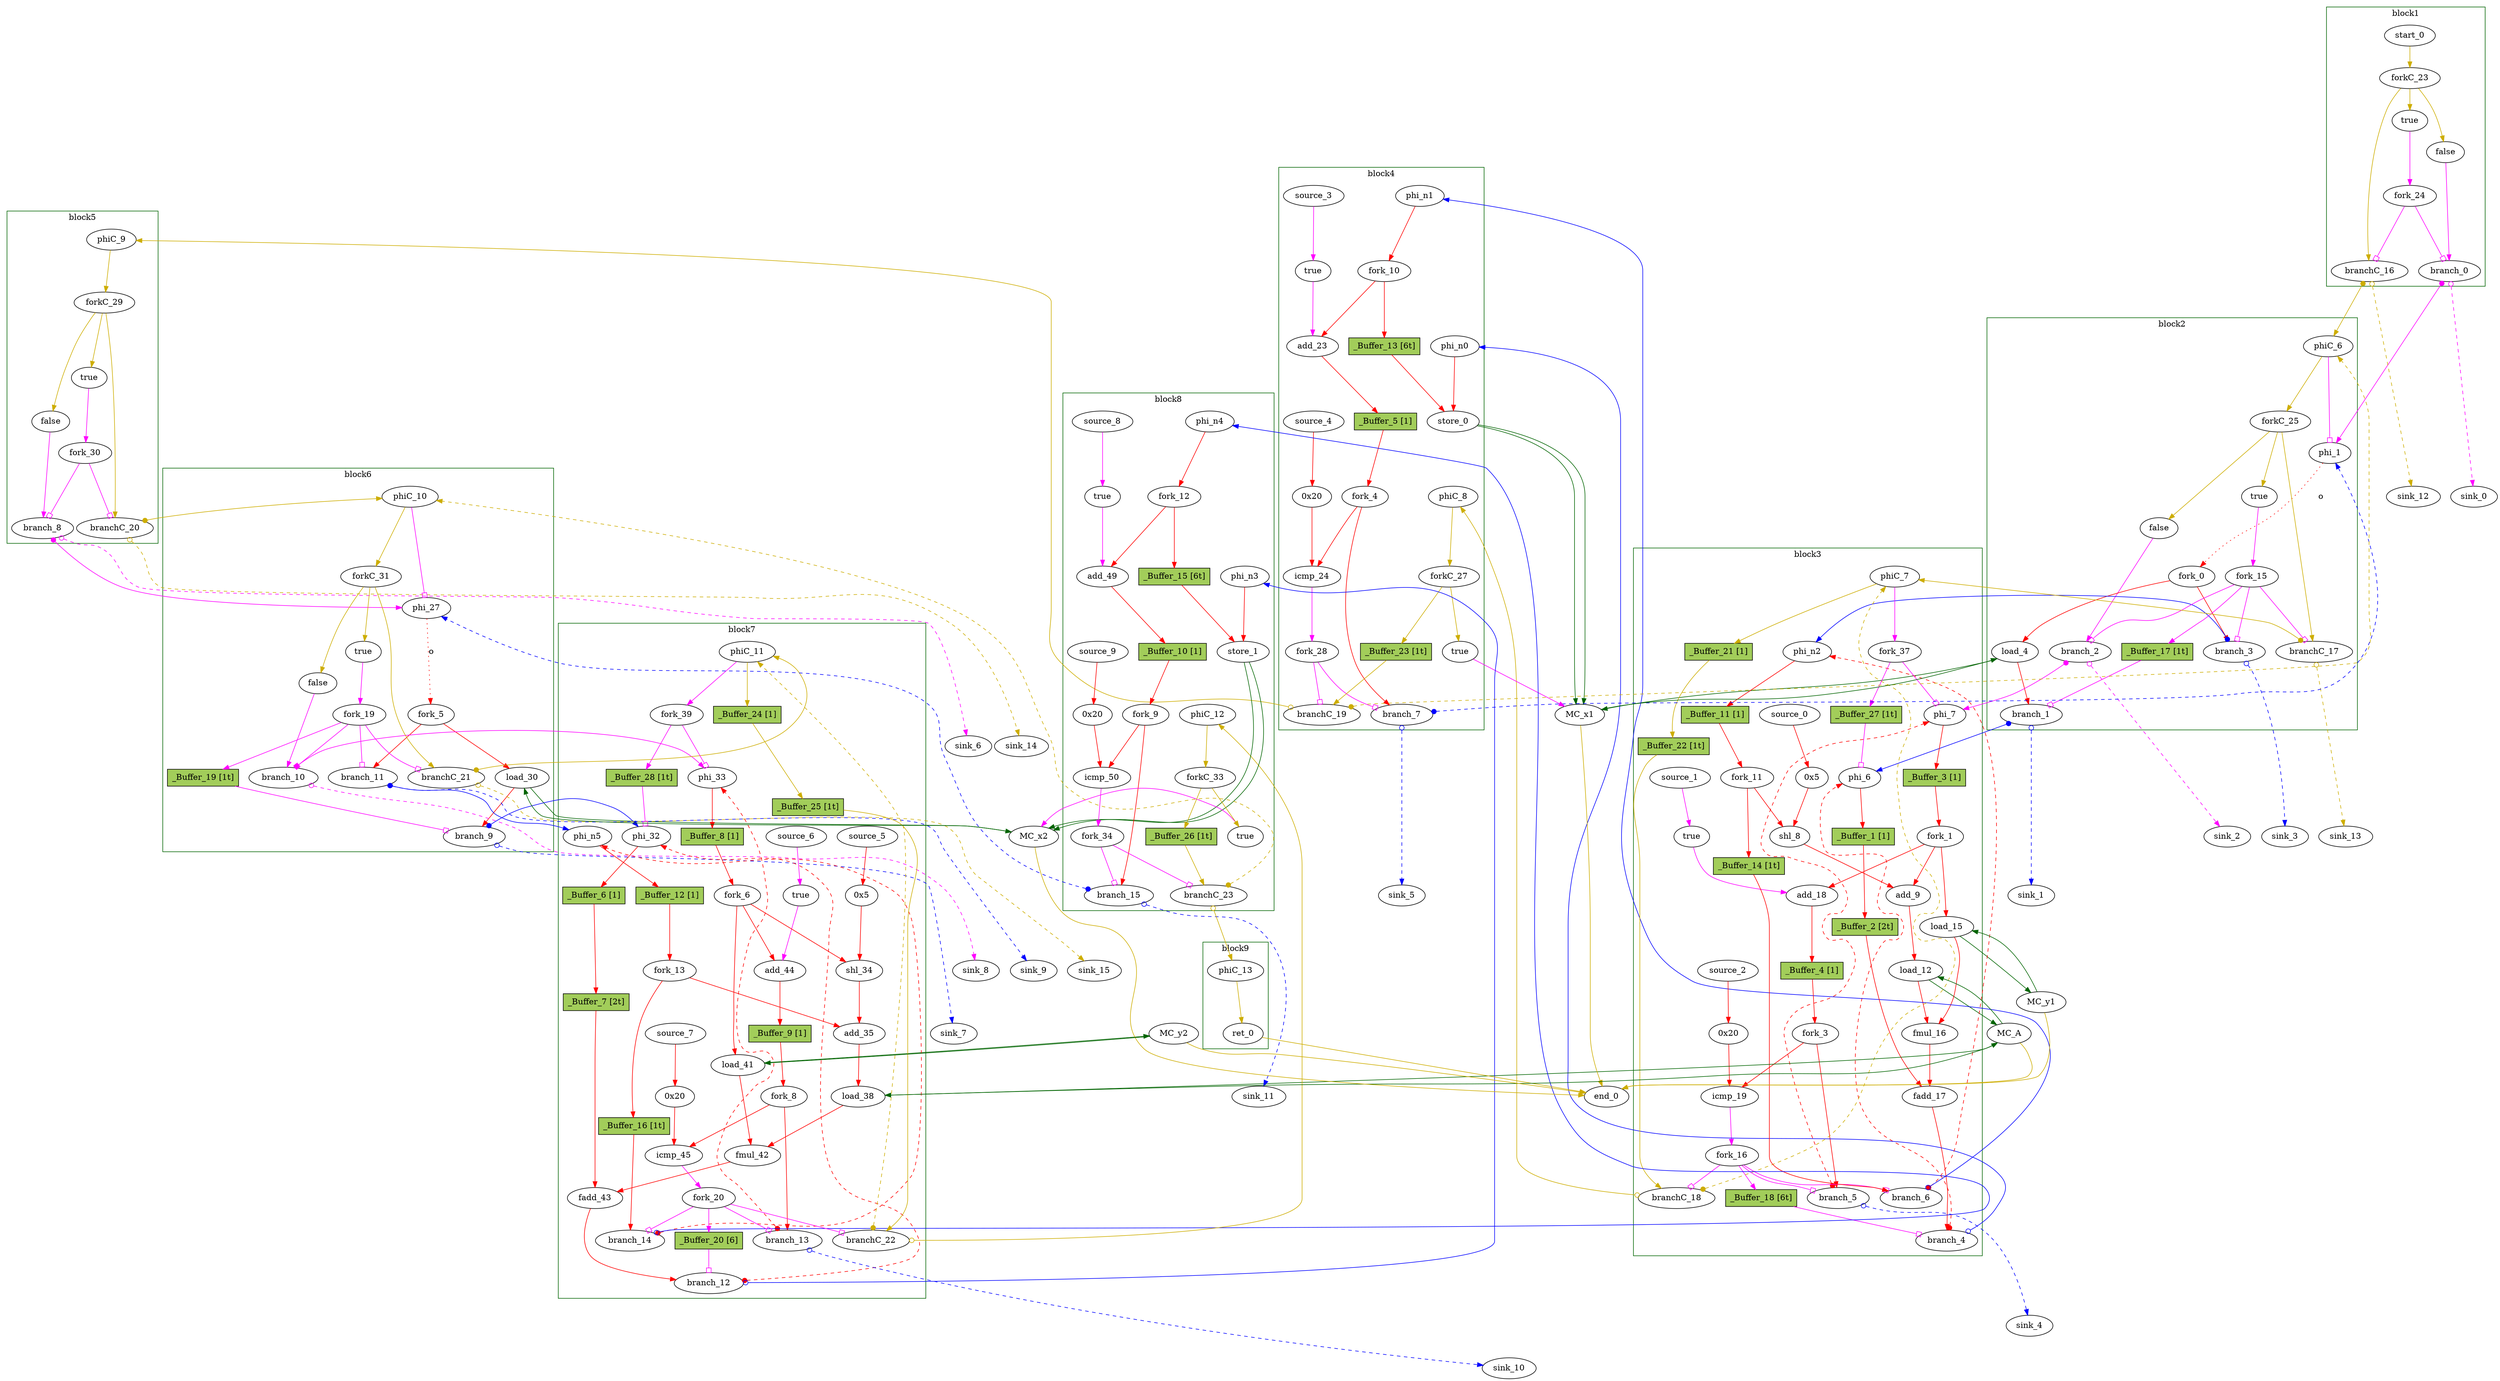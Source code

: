// Number of blocks: 178
// Number of channels: 269
Digraph G {

  // Blocks
subgraph cluster_1 {
color = "darkgreen"
label = "block1"
  brCst_block1 [type=Constant, in="in1:1", out="out1:1", bbID = 1, value="0x1", label=true,  shape=oval];
  cst_0 [type=Constant, in="in1:1", out="out1:1", bbID = 1, value="0x0", label=false,  shape=oval];
  branch_0 [type=Branch, in="in1:1 in2?:1", out="out1+:1 out2-:1", bbID = 1,  shape=oval];
  start_0 [type=Entry, in="in1:0", out="out1:0", bbID = 1,  shape=oval];
  forkC_23 [type=Fork, in="in1:0", out="out1:0 out2:0 out3:0", bbID = 1,  shape=oval];
  branchC_16 [type=Branch, in="in1:0 in2?:1", out="out1+:0 out2-:0", bbID = 1,  shape=oval];
  fork_24 [type=Fork, in="in1:1", out="out1:1 out2:1", bbID = 1,  shape=oval];
}
subgraph cluster_2 {
color = "darkgreen"
label = "block2"
  phi_1 [type=Mux, in="in1?:1 in2:6 in3:6", out="out1:6", delay=1.397, bbID = 2,  shape=oval];
  load_4 [type=Operator, in="in1:32 in2:6", out="out1:32 out2:6", op = "mc_load_op", delay=1.412, latency=2, bbID = 2, portID = 0, offset = 0,  shape=oval];
  brCst_block2 [type=Constant, in="in1:1", out="out1:1", bbID = 2, value="0x1", label=true,  shape=oval];
  cst_1 [type=Constant, in="in1:1", out="out1:1", bbID = 2, value="0x0", label=false,  shape=oval];
  fork_0 [type=Fork, in="in1:6", out="out1:6 out2:6", bbID = 2,  shape=oval];
  branch_1 [type=Branch, in="in1:32 in2?:1", out="out1+:32 out2-:32", bbID = 2,  shape=oval];
  branch_2 [type=Branch, in="in1:1 in2?:1", out="out1+:1 out2-:1", bbID = 2,  shape=oval];
  branch_3 [type=Branch, in="in1:6 in2?:1", out="out1+:6 out2-:6", bbID = 2,  shape=oval];
  fork_15 [type=Fork, in="in1:1", out="out1:1 out2:1 out3:1 out4:1", bbID = 2,  shape=oval];
  phiC_6 [type=CntrlMerge, in="in1:0 in2:0", out="out1:0 out2?:1", bbID = 2,  shape=oval];
  forkC_25 [type=Fork, in="in1:0", out="out1:0 out2:0 out3:0", bbID = 2,  shape=oval];
  branchC_17 [type=Branch, in="in1:0 in2?:1", out="out1+:0 out2-:0", bbID = 2,  shape=oval];
  _Buffer_17 [type=Buffer, in="in1:1", out="out1:1", bbID = 2, slots=1, transparent=true, label="_Buffer_17 [1t]",  shape=box, style=filled, fillcolor=darkolivegreen3, height = 0.4];
}
subgraph cluster_3 {
color = "darkgreen"
label = "block3"
  phi_6 [type=Mux, in="in1?:1 in2:32 in3:32", out="out1:32", delay=1.397, bbID = 3, retimingDiff=0.727273,  shape=oval];
  phi_7 [type=Mux, in="in1?:1 in2:6 in3:6", out="out1:6", delay=1.397, bbID = 3,  shape=oval];
  cst_2 [type=Constant, in="in1:3", out="out1:3", bbID = 3, value="0x5", label="0x5", retimingDiff=0.0909091,  shape=oval];
  shl_8 [type=Operator, in="in1:11 in2:11", out="out1:11", op = "shl_op", bbID = 3, retimingDiff=0.0909091,  shape=oval];
  add_9 [type=Operator, in="in1:12 in2:12", out="out1:12", op = "add_op", delay=2.287, bbID = 3, retimingDiff=0.0909091,  shape=oval];
  load_12 [type=Operator, in="in1:32 in2:12", out="out1:32 out2:12", op = "mc_load_op", delay=1.412, latency=2, bbID = 3, portID = 0, offset = 0, retimingDiff=0.181818,  shape=oval];
  load_15 [type=Operator, in="in1:32 in2:6", out="out1:32 out2:6", op = "mc_load_op", delay=1.412, latency=2, bbID = 3, portID = 0, offset = 0, retimingDiff=0.181818,  shape=oval];
  fmul_16 [type=Operator, in="in1:32 in2:32", out="out1:32", op = "fmul_op", latency=6, bbID = 3, retimingDiff=0.545455,  shape=oval];
  fadd_17 [type=Operator, in="in1:32 in2:32", out="out1:32", op = "fadd_op", latency=10, bbID = 3, retimingDiff=0.909091,  shape=oval];
  cst_3 [type=Constant, in="in1:1", out="out1:1", bbID = 3, value="0x1", label=true, retimingDiff=0.0909091,  shape=oval];
  add_18 [type=Operator, in="in1:6 in2:6", out="out1:6", op = "add_op", delay=2.287, bbID = 3, retimingDiff=0.0909091,  shape=oval];
  cst_4 [type=Constant, in="in1:6", out="out1:6", bbID = 3, value="0x20", label="0x20", retimingDiff=1,  shape=oval];
  icmp_19 [type=Operator, in="in1:6 in2:6", out="out1:1", op = "icmp_ult_op", delay=1.907, bbID = 3, retimingDiff=1,  shape=oval];
  phi_n2 [type=Merge, in="in1:6 in2:6", out="out1:6", delay=1.397, bbID = 3,  shape=oval];
  fork_1 [type=Fork, in="in1:6", out="out1:6 out2:6 out3:6", bbID = 3, retimingDiff=0.0909091,  shape=oval];
  fork_3 [type=Fork, in="in1:6", out="out1:6 out2:6", bbID = 3, retimingDiff=1,  shape=oval];
  fork_11 [type=Fork, in="in1:6", out="out1:6 out2:6", bbID = 3, retimingDiff=0.0909091,  shape=oval];
  branch_4 [type=Branch, in="in1:32 in2?:1", out="out1+:32 out2-:32", bbID = 3, retimingDiff=1.72727,  shape=oval];
  branch_5 [type=Branch, in="in1:6 in2?:1", out="out1+:6 out2-:6", bbID = 3, retimingDiff=1,  shape=oval];
  branch_6 [type=Branch, in="in1:6 in2?:1", out="out1+:6 out2-:6", bbID = 3, retimingDiff=1,  shape=oval];
  fork_16 [type=Fork, in="in1:1", out="out1:1 out2:1 out3:1 out4:1", bbID = 3, retimingDiff=1,  shape=oval];
  phiC_7 [type=CntrlMerge, in="in1:0 in2:0", out="out1:0 out2?:1", bbID = 3,  shape=oval];
  branchC_18 [type=Branch, in="in1:0 in2?:1", out="out1+:0 out2-:0", bbID = 3, retimingDiff=1,  shape=oval];
  source_0 [type=Source, out="out1:3", bbID = 3, retimingDiff=0.0909091,  shape=oval];
  source_1 [type=Source, out="out1:1", bbID = 3, retimingDiff=0.0909091,  shape=oval];
  source_2 [type=Source, out="out1:6", bbID = 3, retimingDiff=1,  shape=oval];
  fork_37 [type=Fork, in="in1:1", out="out1:1 out2:1", bbID = 3,  shape=oval];
  _Buffer_1 [type=Buffer, in="in1:32", out="out1:32", bbID = 3, slots=1, transparent=false, label="_Buffer_1 [1]",  shape=box, style=filled, fillcolor=darkolivegreen3, height = 0.4];
  _Buffer_2 [type=Buffer, in="in1:32", out="out1:32", bbID = 3, slots=2, transparent=true, label="_Buffer_2 [2t]",  shape=box, style=filled, fillcolor=darkolivegreen3, height = 0.4];
  _Buffer_3 [type=Buffer, in="in1:6", out="out1:6", bbID = 3, slots=1, transparent=false, label="_Buffer_3 [1]",  shape=box, style=filled, fillcolor=darkolivegreen3, height = 0.4];
  _Buffer_4 [type=Buffer, in="in1:6", out="out1:6", bbID = 3, slots=1, transparent=false, label="_Buffer_4 [1]",  shape=box, style=filled, fillcolor=darkolivegreen3, height = 0.4];
  _Buffer_11 [type=Buffer, in="in1:6", out="out1:6", bbID = 3, slots=1, transparent=false, label="_Buffer_11 [1]",  shape=box, style=filled, fillcolor=darkolivegreen3, height = 0.4];
  _Buffer_14 [type=Buffer, in="in1:6", out="out1:6", bbID = 3, slots=1, transparent=true, label="_Buffer_14 [1t]",  shape=box, style=filled, fillcolor=darkolivegreen3, height = 0.4];
  _Buffer_18 [type=Buffer, in="in1:1", out="out1:1", bbID = 3, slots=6, transparent=true, label="_Buffer_18 [6t]",  shape=box, style=filled, fillcolor=darkolivegreen3, height = 0.4];
  _Buffer_21 [type=Buffer, in="in1:0", out="out1:0", bbID = 3, slots=1, transparent=false, label="_Buffer_21 [1]",  shape=box, style=filled, fillcolor=darkolivegreen3, height = 0.4];
  _Buffer_22 [type=Buffer, in="in1:0", out="out1:0", bbID = 3, slots=1, transparent=true, label="_Buffer_22 [1t]",  shape=box, style=filled, fillcolor=darkolivegreen3, height = 0.4];
  _Buffer_27 [type=Buffer, in="in1:1", out="out1:1", bbID = 3, slots=1, transparent=true, label="_Buffer_27 [1t]",  shape=box, style=filled, fillcolor=darkolivegreen3, height = 0.4];
}
subgraph cluster_4 {
color = "darkgreen"
label = "block4"
  store_0 [type=Operator, in="in1:32 in2:6", out="out1:32 out2:6", op = "mc_store_op", delay=0.672, bbID = 4, portID = 0, offset = 0,  shape=oval];
  cst_5 [type=Constant, in="in1:1", out="out1:1", bbID = 4, value="0x1", label=true,  shape=oval];
  add_23 [type=Operator, in="in1:6 in2:6", out="out1:6", op = "add_op", delay=2.287, bbID = 4,  shape=oval];
  cst_6 [type=Constant, in="in1:6", out="out1:6", bbID = 4, value="0x20", label="0x20",  shape=oval];
  icmp_24 [type=Operator, in="in1:6 in2:6", out="out1:1", op = "icmp_ult_op", delay=1.907, bbID = 4,  shape=oval];
  phi_n0 [type=Merge, in="in1:32", out="out1:32", bbID = 4,  shape=oval];
  phi_n1 [type=Merge, in="in1:6", out="out1:6", bbID = 4,  shape=oval];
  fork_4 [type=Fork, in="in1:6", out="out1:6 out2:6", bbID = 4,  shape=oval];
  fork_10 [type=Fork, in="in1:6", out="out1:6 out2:6", bbID = 4,  shape=oval];
  branch_7 [type=Branch, in="in1:6 in2?:1", out="out1+:6 out2-:6", bbID = 4,  shape=oval];
  cst_14 [type=Constant, in="in1:1", out="out1:1", bbID = 4, value="0x1", label=true,  shape=oval];
  phiC_8 [type=Merge, in="in1:0", out="out1:0", bbID = 4,  shape=oval];
  forkC_27 [type=Fork, in="in1:0", out="out1:0 out2:0", bbID = 4,  shape=oval];
  branchC_19 [type=Branch, in="in1:0 in2?:1", out="out1+:0 out2-:0", bbID = 4,  shape=oval];
  fork_28 [type=Fork, in="in1:1", out="out1:1 out2:1", bbID = 4,  shape=oval];
  source_3 [type=Source, out="out1:1", bbID = 4,  shape=oval];
  source_4 [type=Source, out="out1:6", bbID = 4,  shape=oval];
  _Buffer_5 [type=Buffer, in="in1:6", out="out1:6", bbID = 4, slots=1, transparent=false, label="_Buffer_5 [1]",  shape=box, style=filled, fillcolor=darkolivegreen3, height = 0.4];
  _Buffer_13 [type=Buffer, in="in1:6", out="out1:6", bbID = 4, slots=6, transparent=true, label="_Buffer_13 [6t]",  shape=box, style=filled, fillcolor=darkolivegreen3, height = 0.4];
  _Buffer_23 [type=Buffer, in="in1:0", out="out1:0", bbID = 4, slots=1, transparent=true, label="_Buffer_23 [1t]",  shape=box, style=filled, fillcolor=darkolivegreen3, height = 0.4];
}
subgraph cluster_5 {
color = "darkgreen"
label = "block5"
  brCst_block5 [type=Constant, in="in1:1", out="out1:1", bbID = 5, value="0x1", label=true,  shape=oval];
  cst_7 [type=Constant, in="in1:1", out="out1:1", bbID = 5, value="0x0", label=false,  shape=oval];
  branch_8 [type=Branch, in="in1:1 in2?:1", out="out1+:1 out2-:1", bbID = 5,  shape=oval];
  phiC_9 [type=Merge, in="in1:0", out="out1:0", bbID = 5,  shape=oval];
  forkC_29 [type=Fork, in="in1:0", out="out1:0 out2:0 out3:0", bbID = 5,  shape=oval];
  branchC_20 [type=Branch, in="in1:0 in2?:1", out="out1+:0 out2-:0", bbID = 5,  shape=oval];
  fork_30 [type=Fork, in="in1:1", out="out1:1 out2:1", bbID = 5,  shape=oval];
}
subgraph cluster_6 {
color = "darkgreen"
label = "block6"
  phi_27 [type=Mux, in="in1?:1 in2:6 in3:6", out="out1:6", delay=1.397, bbID = 6,  shape=oval];
  load_30 [type=Operator, in="in1:32 in2:6", out="out1:32 out2:6", op = "mc_load_op", delay=1.412, latency=2, bbID = 6, portID = 0, offset = 0,  shape=oval];
  brCst_block6 [type=Constant, in="in1:1", out="out1:1", bbID = 6, value="0x1", label=true,  shape=oval];
  cst_8 [type=Constant, in="in1:1", out="out1:1", bbID = 6, value="0x0", label=false,  shape=oval];
  fork_5 [type=Fork, in="in1:6", out="out1:6 out2:6", bbID = 6,  shape=oval];
  branch_9 [type=Branch, in="in1:32 in2?:1", out="out1+:32 out2-:32", bbID = 6,  shape=oval];
  branch_10 [type=Branch, in="in1:1 in2?:1", out="out1+:1 out2-:1", bbID = 6,  shape=oval];
  branch_11 [type=Branch, in="in1:6 in2?:1", out="out1+:6 out2-:6", bbID = 6,  shape=oval];
  fork_19 [type=Fork, in="in1:1", out="out1:1 out2:1 out3:1 out4:1", bbID = 6,  shape=oval];
  phiC_10 [type=CntrlMerge, in="in1:0 in2:0", out="out1:0 out2?:1", bbID = 6,  shape=oval];
  forkC_31 [type=Fork, in="in1:0", out="out1:0 out2:0 out3:0", bbID = 6,  shape=oval];
  branchC_21 [type=Branch, in="in1:0 in2?:1", out="out1+:0 out2-:0", bbID = 6,  shape=oval];
  _Buffer_19 [type=Buffer, in="in1:1", out="out1:1", bbID = 6, slots=1, transparent=true, label="_Buffer_19 [1t]",  shape=box, style=filled, fillcolor=darkolivegreen3, height = 0.4];
}
subgraph cluster_7 {
color = "darkgreen"
label = "block7"
  phi_32 [type=Mux, in="in1?:1 in2:32 in3:32", out="out1:32", delay=1.397, bbID = 7,  shape=oval];
  phi_33 [type=Mux, in="in1?:1 in2:6 in3:6", out="out1:6", delay=1.397, bbID = 7,  shape=oval];
  cst_9 [type=Constant, in="in1:3", out="out1:3", bbID = 7, value="0x5", label="0x5",  shape=oval];
  shl_34 [type=Operator, in="in1:11 in2:11", out="out1:11", op = "shl_op", bbID = 7,  shape=oval];
  add_35 [type=Operator, in="in1:12 in2:12", out="out1:12", op = "add_op", delay=2.287, bbID = 7,  shape=oval];
  load_38 [type=Operator, in="in1:32 in2:12", out="out1:32 out2:12", op = "mc_load_op", delay=1.412, latency=2, bbID = 7, portID = 1, offset = 0,  shape=oval];
  load_41 [type=Operator, in="in1:32 in2:6", out="out1:32 out2:6", op = "mc_load_op", delay=1.412, latency=2, bbID = 7, portID = 0, offset = 0,  shape=oval];
  fmul_42 [type=Operator, in="in1:32 in2:32", out="out1:32", op = "fmul_op", latency=6, bbID = 7,  shape=oval];
  fadd_43 [type=Operator, in="in1:32 in2:32", out="out1:32", op = "fadd_op", latency=10, bbID = 7,  shape=oval];
  cst_10 [type=Constant, in="in1:1", out="out1:1", bbID = 7, value="0x1", label=true,  shape=oval];
  add_44 [type=Operator, in="in1:6 in2:6", out="out1:6", op = "add_op", delay=2.287, bbID = 7,  shape=oval];
  cst_11 [type=Constant, in="in1:6", out="out1:6", bbID = 7, value="0x20", label="0x20",  shape=oval];
  icmp_45 [type=Operator, in="in1:6 in2:6", out="out1:1", op = "icmp_ult_op", delay=1.907, bbID = 7,  shape=oval];
  phi_n5 [type=Merge, in="in1:6 in2:6", out="out1:6", delay=1.397, bbID = 7,  shape=oval];
  fork_6 [type=Fork, in="in1:6", out="out1:6 out2:6 out3:6", bbID = 7,  shape=oval];
  fork_8 [type=Fork, in="in1:6", out="out1:6 out2:6", bbID = 7,  shape=oval];
  fork_13 [type=Fork, in="in1:6", out="out1:6 out2:6", bbID = 7,  shape=oval];
  branch_12 [type=Branch, in="in1:32 in2?:1", out="out1+:32 out2-:32", bbID = 7,  shape=oval];
  branch_13 [type=Branch, in="in1:6 in2?:1", out="out1+:6 out2-:6", bbID = 7,  shape=oval];
  branch_14 [type=Branch, in="in1:6 in2?:1", out="out1+:6 out2-:6", bbID = 7,  shape=oval];
  fork_20 [type=Fork, in="in1:1", out="out1:1 out2:1 out3:1 out4:1", bbID = 7,  shape=oval];
  phiC_11 [type=CntrlMerge, in="in1:0 in2:0", out="out1:0 out2?:1", bbID = 7,  shape=oval];
  branchC_22 [type=Branch, in="in1:0 in2?:1", out="out1+:0 out2-:0", bbID = 7,  shape=oval];
  source_5 [type=Source, out="out1:3", bbID = 7,  shape=oval];
  source_6 [type=Source, out="out1:1", bbID = 7,  shape=oval];
  source_7 [type=Source, out="out1:6", bbID = 7,  shape=oval];
  fork_39 [type=Fork, in="in1:1", out="out1:1 out2:1", bbID = 7,  shape=oval];
  _Buffer_6 [type=Buffer, in="in1:32", out="out1:32", bbID = 7, slots=1, transparent=false, label="_Buffer_6 [1]",  shape=box, style=filled, fillcolor=darkolivegreen3, height = 0.4];
  _Buffer_7 [type=Buffer, in="in1:32", out="out1:32", bbID = 7, slots=2, transparent=true, label="_Buffer_7 [2t]",  shape=box, style=filled, fillcolor=darkolivegreen3, height = 0.4];
  _Buffer_8 [type=Buffer, in="in1:6", out="out1:6", bbID = 7, slots=1, transparent=false, label="_Buffer_8 [1]",  shape=box, style=filled, fillcolor=darkolivegreen3, height = 0.4];
  _Buffer_9 [type=Buffer, in="in1:6", out="out1:6", bbID = 7, slots=1, transparent=false, label="_Buffer_9 [1]",  shape=box, style=filled, fillcolor=darkolivegreen3, height = 0.4];
  _Buffer_12 [type=Buffer, in="in1:6", out="out1:6", bbID = 7, slots=1, transparent=false, label="_Buffer_12 [1]",  shape=box, style=filled, fillcolor=darkolivegreen3, height = 0.4];
  _Buffer_16 [type=Buffer, in="in1:6", out="out1:6", bbID = 7, slots=1, transparent=true, label="_Buffer_16 [1t]",  shape=box, style=filled, fillcolor=darkolivegreen3, height = 0.4];
  _Buffer_20 [type=Buffer, in="in1:1", out="out1:1", bbID = 7, slots=6, transparent=false, label="_Buffer_20 [6]",  shape=box, style=filled, fillcolor=darkolivegreen3, height = 0.4];
  _Buffer_24 [type=Buffer, in="in1:0", out="out1:0", bbID = 7, slots=1, transparent=false, label="_Buffer_24 [1]",  shape=box, style=filled, fillcolor=darkolivegreen3, height = 0.4];
  _Buffer_25 [type=Buffer, in="in1:0", out="out1:0", bbID = 7, slots=1, transparent=true, label="_Buffer_25 [1t]",  shape=box, style=filled, fillcolor=darkolivegreen3, height = 0.4];
  _Buffer_28 [type=Buffer, in="in1:1", out="out1:1", bbID = 7, slots=1, transparent=true, label="_Buffer_28 [1t]",  shape=box, style=filled, fillcolor=darkolivegreen3, height = 0.4];
}
subgraph cluster_8 {
color = "darkgreen"
label = "block8"
  store_1 [type=Operator, in="in1:32 in2:6", out="out1:32 out2:6", op = "mc_store_op", delay=0.672, bbID = 8, portID = 0, offset = 0,  shape=oval];
  cst_12 [type=Constant, in="in1:1", out="out1:1", bbID = 8, value="0x1", label=true,  shape=oval];
  add_49 [type=Operator, in="in1:6 in2:6", out="out1:6", op = "add_op", delay=2.287, bbID = 8,  shape=oval];
  cst_13 [type=Constant, in="in1:6", out="out1:6", bbID = 8, value="0x20", label="0x20",  shape=oval];
  icmp_50 [type=Operator, in="in1:6 in2:6", out="out1:1", op = "icmp_ult_op", delay=1.907, bbID = 8,  shape=oval];
  phi_n3 [type=Merge, in="in1:32", out="out1:32", bbID = 8,  shape=oval];
  phi_n4 [type=Merge, in="in1:6", out="out1:6", bbID = 8,  shape=oval];
  fork_9 [type=Fork, in="in1:6", out="out1:6 out2:6", bbID = 8,  shape=oval];
  fork_12 [type=Fork, in="in1:6", out="out1:6 out2:6", bbID = 8,  shape=oval];
  branch_15 [type=Branch, in="in1:6 in2?:1", out="out1+:6 out2-:6", bbID = 8,  shape=oval];
  cst_15 [type=Constant, in="in1:1", out="out1:1", bbID = 8, value="0x1", label=true,  shape=oval];
  phiC_12 [type=Merge, in="in1:0", out="out1:0", bbID = 8,  shape=oval];
  forkC_33 [type=Fork, in="in1:0", out="out1:0 out2:0", bbID = 8,  shape=oval];
  branchC_23 [type=Branch, in="in1:0 in2?:1", out="out1+:0 out2-:0", bbID = 8,  shape=oval];
  fork_34 [type=Fork, in="in1:1", out="out1:1 out2:1", bbID = 8,  shape=oval];
  source_8 [type=Source, out="out1:1", bbID = 8,  shape=oval];
  source_9 [type=Source, out="out1:6", bbID = 8,  shape=oval];
  _Buffer_10 [type=Buffer, in="in1:6", out="out1:6", bbID = 8, slots=1, transparent=false, label="_Buffer_10 [1]",  shape=box, style=filled, fillcolor=darkolivegreen3, height = 0.4];
  _Buffer_15 [type=Buffer, in="in1:6", out="out1:6", bbID = 8, slots=6, transparent=true, label="_Buffer_15 [6t]",  shape=box, style=filled, fillcolor=darkolivegreen3, height = 0.4];
  _Buffer_26 [type=Buffer, in="in1:0", out="out1:0", bbID = 8, slots=1, transparent=true, label="_Buffer_26 [1t]",  shape=box, style=filled, fillcolor=darkolivegreen3, height = 0.4];
}
subgraph cluster_9 {
color = "darkgreen"
label = "block9"
  ret_0 [type=Operator, in="in1:0", out="out1:0", op = "ret_op", bbID = 9,  shape=oval];
  phiC_13 [type=Merge, in="in1:0", out="out1:0", bbID = 9,  shape=oval];
}
  MC_x1 [type=MC, in="in1:32*c0 in2:6*l0a in3:6*s0a in4:32*s0d", out="out1:32*l0d out2:0*e", bbID = 0, memory = "x1", bbcount = 1, ldcount = 1, stcount = 1, ];
  MC_A [type=MC, in="in1:12*l0a in2:12*l1a", out="out1:32*l0d out2:32*l1d out3:0*e", bbID = 0, memory = "A", bbcount = 0, ldcount = 2, stcount = 0, ];
  MC_y1 [type=MC, in="in1:6*l0a", out="out1:32*l0d out2:0*e", bbID = 0, memory = "y1", bbcount = 0, ldcount = 1, stcount = 0, ];
  MC_x2 [type=MC, in="in1:32*c0 in2:6*l0a in3:6*s0a in4:32*s0d", out="out1:32*l0d out2:0*e", bbID = 0, memory = "x2", bbcount = 1, ldcount = 1, stcount = 1, ];
  MC_y2 [type=MC, in="in1:6*l0a", out="out1:32*l0d out2:0*e", bbID = 0, memory = "y2", bbcount = 0, ldcount = 1, stcount = 0, ];
  end_0 [type=Exit, in="in1:0*e in2:0*e in3:0*e in4:0*e in5:0*e in6:0", out="out1:0", bbID = 0,  shape=oval];
  sink_0 [type=Sink, in="in1:1", bbID = 0,  shape=oval];
  sink_1 [type=Sink, in="in1:32", bbID = 0,  shape=oval];
  sink_2 [type=Sink, in="in1:1", bbID = 0,  shape=oval];
  sink_3 [type=Sink, in="in1:6", bbID = 0,  shape=oval];
  sink_4 [type=Sink, in="in1:6", bbID = 0,  shape=oval];
  sink_5 [type=Sink, in="in1:6", bbID = 0,  shape=oval];
  sink_6 [type=Sink, in="in1:1", bbID = 0,  shape=oval];
  sink_7 [type=Sink, in="in1:32", bbID = 0,  shape=oval];
  sink_8 [type=Sink, in="in1:1", bbID = 0,  shape=oval];
  sink_9 [type=Sink, in="in1:6", bbID = 0,  shape=oval];
  sink_10 [type=Sink, in="in1:6", bbID = 0,  shape=oval];
  sink_11 [type=Sink, in="in1:6", bbID = 0,  shape=oval];
  sink_12 [type=Sink, in="in1:0", bbID = 0,  shape=oval];
  sink_13 [type=Sink, in="in1:0", bbID = 0,  shape=oval];
  sink_14 [type=Sink, in="in1:0", bbID = 0,  shape=oval];
  sink_15 [type=Sink, in="in1:0", bbID = 0,  shape=oval];

  // Channels
  brCst_block1 -> fork_24 [from=out1, to=in1, arrowhead=normal, color=magenta];
  cst_0 -> branch_0 [from=out1, to=in1, arrowhead=normal, color=magenta];
  phi_1 -> fork_0 [from=out1, to=in1, arrowhead=normal, color=red, slots=1, style=dotted, label="o", transparent=true];
  load_4 -> branch_1 [from=out1, to=in1, arrowhead=normal, color=red];
  load_4 -> MC_x1 [from=out2, to=in2, arrowhead=normal, color=darkgreen];
  brCst_block2 -> fork_15 [from=out1, to=in1, arrowhead=normal, color=magenta];
  phi_6 -> _Buffer_1 [from=out1, to=in1, arrowhead=normal, color=red];
  cst_1 -> branch_2 [from=out1, to=in1, arrowhead=normal, color=magenta];
  phi_7 -> _Buffer_3 [from=out1, to=in1, arrowhead=normal, color=red];
  cst_2 -> shl_8 [from=out1, to=in2, arrowhead=normal, color=red];
  shl_8 -> add_9 [from=out1, to=in1, arrowhead=normal, color=red];
  add_9 -> load_12 [from=out1, to=in2, arrowhead=normal, color=red];
  load_12 -> fmul_16 [from=out1, to=in1, arrowhead=normal, color=red];
  load_12 -> MC_A [from=out2, to=in1, arrowhead=normal, color=darkgreen];
  load_15 -> fmul_16 [from=out1, to=in2, arrowhead=normal, color=red];
  load_15 -> MC_y1 [from=out2, to=in1, arrowhead=normal, color=darkgreen];
  fmul_16 -> fadd_17 [from=out1, to=in2, arrowhead=normal, color=red];
  fadd_17 -> branch_4 [from=out1, to=in1, arrowhead=normal, color=red];
  cst_3 -> add_18 [from=out1, to=in2, arrowhead=normal, color=magenta];
  add_18 -> _Buffer_4 [from=out1, to=in1, arrowhead=normal, color=red];
  cst_4 -> icmp_19 [from=out1, to=in2, arrowhead=normal, color=red];
  icmp_19 -> fork_16 [from=out1, to=in1, arrowhead=normal, color=magenta];
  store_0 -> MC_x1 [from=out2, to=in3, arrowhead=normal, color=darkgreen];
  store_0 -> MC_x1 [from=out1, to=in4, arrowhead=normal, color=darkgreen];
  cst_5 -> add_23 [from=out1, to=in2, arrowhead=normal, color=magenta];
  add_23 -> _Buffer_5 [from=out1, to=in1, arrowhead=normal, color=red];
  cst_6 -> icmp_24 [from=out1, to=in2, arrowhead=normal, color=red];
  icmp_24 -> fork_28 [from=out1, to=in1, arrowhead=normal, color=magenta];
  brCst_block5 -> fork_30 [from=out1, to=in1, arrowhead=normal, color=magenta];
  cst_7 -> branch_8 [from=out1, to=in1, arrowhead=normal, color=magenta];
  phi_27 -> fork_5 [from=out1, to=in1, arrowhead=normal, color=red, slots=1, style=dotted, label="o", transparent=true];
  load_30 -> branch_9 [from=out1, to=in1, arrowhead=normal, color=red];
  load_30 -> MC_x2 [from=out2, to=in2, arrowhead=normal, color=darkgreen];
  brCst_block6 -> fork_19 [from=out1, to=in1, arrowhead=normal, color=magenta];
  phi_32 -> _Buffer_6 [from=out1, to=in1, arrowhead=normal, color=red];
  cst_8 -> branch_10 [from=out1, to=in1, arrowhead=normal, color=magenta];
  phi_33 -> _Buffer_8 [from=out1, to=in1, arrowhead=normal, color=red];
  cst_9 -> shl_34 [from=out1, to=in2, arrowhead=normal, color=red];
  shl_34 -> add_35 [from=out1, to=in1, arrowhead=normal, color=red];
  add_35 -> load_38 [from=out1, to=in2, arrowhead=normal, color=red];
  load_38 -> fmul_42 [from=out1, to=in1, arrowhead=normal, color=red];
  load_38 -> MC_A [from=out2, to=in2, arrowhead=normal, color=darkgreen];
  load_41 -> fmul_42 [from=out1, to=in2, arrowhead=normal, color=red];
  load_41 -> MC_y2 [from=out2, to=in1, arrowhead=normal, color=darkgreen];
  fmul_42 -> fadd_43 [from=out1, to=in2, arrowhead=normal, color=red];
  fadd_43 -> branch_12 [from=out1, to=in1, arrowhead=normal, color=red];
  cst_10 -> add_44 [from=out1, to=in2, arrowhead=normal, color=magenta];
  add_44 -> _Buffer_9 [from=out1, to=in1, arrowhead=normal, color=red];
  cst_11 -> icmp_45 [from=out1, to=in2, arrowhead=normal, color=red];
  icmp_45 -> fork_20 [from=out1, to=in1, arrowhead=normal, color=magenta];
  store_1 -> MC_x2 [from=out2, to=in3, arrowhead=normal, color=darkgreen];
  store_1 -> MC_x2 [from=out1, to=in4, arrowhead=normal, color=darkgreen];
  cst_12 -> add_49 [from=out1, to=in2, arrowhead=normal, color=magenta];
  add_49 -> _Buffer_10 [from=out1, to=in1, arrowhead=normal, color=red];
  cst_13 -> icmp_50 [from=out1, to=in2, arrowhead=normal, color=red];
  icmp_50 -> fork_34 [from=out1, to=in1, arrowhead=normal, color=magenta];
  ret_0 -> end_0 [from=out1, to=in6, arrowhead=normal, color=gold3];
  phi_n0 -> store_0 [from=out1, to=in1, arrowhead=normal, color=red];
  phi_n1 -> fork_10 [from=out1, to=in1, arrowhead=normal, color=red];
  phi_n2 -> _Buffer_11 [from=out1, to=in1, arrowhead=normal, color=red];
  phi_n3 -> store_1 [from=out1, to=in1, arrowhead=normal, color=red];
  phi_n4 -> fork_12 [from=out1, to=in1, arrowhead=normal, color=red];
  phi_n5 -> _Buffer_12 [from=out1, to=in1, arrowhead=normal, color=red];
  fork_0 -> load_4 [from=out1, to=in2, arrowhead=normal, color=red];
  fork_0 -> branch_3 [from=out2, to=in1, arrowhead=normal, color=red];
  fork_1 -> add_9 [from=out1, to=in2, arrowhead=normal, color=red];
  fork_1 -> load_15 [from=out3, to=in2, arrowhead=normal, color=red];
  fork_1 -> add_18 [from=out2, to=in1, arrowhead=normal, color=red];
  fork_3 -> icmp_19 [from=out1, to=in1, arrowhead=normal, color=red];
  fork_3 -> branch_5 [from=out2, to=in1, arrowhead=normal, color=red];
  fork_4 -> icmp_24 [from=out1, to=in1, arrowhead=normal, color=red];
  fork_4 -> branch_7 [from=out2, to=in1, arrowhead=normal, color=red];
  fork_5 -> load_30 [from=out1, to=in2, arrowhead=normal, color=red];
  fork_5 -> branch_11 [from=out2, to=in1, arrowhead=normal, color=red];
  fork_6 -> shl_34 [from=out1, to=in1, arrowhead=normal, color=red];
  fork_6 -> load_41 [from=out3, to=in2, arrowhead=normal, color=red];
  fork_6 -> add_44 [from=out2, to=in1, arrowhead=normal, color=red];
  fork_8 -> icmp_45 [from=out1, to=in1, arrowhead=normal, color=red];
  fork_8 -> branch_13 [from=out2, to=in1, arrowhead=normal, color=red];
  fork_9 -> icmp_50 [from=out1, to=in1, arrowhead=normal, color=red];
  fork_9 -> branch_15 [from=out2, to=in1, arrowhead=normal, color=red];
  fork_10 -> _Buffer_13 [from=out1, to=in1, arrowhead=normal, color=red];
  fork_10 -> add_23 [from=out2, to=in1, arrowhead=normal, color=red];
  fork_11 -> shl_8 [from=out1, to=in1, arrowhead=normal, color=red];
  fork_11 -> _Buffer_14 [from=out2, to=in1, arrowhead=normal, color=red];
  fork_12 -> _Buffer_15 [from=out1, to=in1, arrowhead=normal, color=red];
  fork_12 -> add_49 [from=out2, to=in1, arrowhead=normal, color=red];
  fork_13 -> add_35 [from=out1, to=in2, arrowhead=normal, color=red];
  fork_13 -> _Buffer_16 [from=out2, to=in1, arrowhead=normal, color=red];
  branch_0 -> phi_1 [from=out1, to=in2, dir=both, arrowtail=dot, arrowhead=normal, color=magenta];
  branch_0 -> sink_0 [from=out2, to=in1, dir=both, arrowtail=odot, arrowhead=normal, color=magenta, style=dashed, minlen = 3];
  branch_1 -> phi_6 [from=out1, to=in2, dir=both, arrowtail=dot, arrowhead=normal, color=blue];
  branch_1 -> sink_1 [from=out2, to=in1, dir=both, arrowtail=odot, arrowhead=normal, color=blue, style=dashed, minlen = 3];
  branch_2 -> phi_7 [from=out1, to=in2, dir=both, arrowtail=dot, arrowhead=normal, color=magenta];
  branch_2 -> sink_2 [from=out2, to=in1, dir=both, arrowtail=odot, arrowhead=normal, color=magenta, style=dashed, minlen = 3];
  branch_3 -> phi_n2 [from=out1, to=in1, dir=both, arrowtail=dot, arrowhead=normal, color=blue];
  branch_3 -> sink_3 [from=out2, to=in1, dir=both, arrowtail=odot, arrowhead=normal, color=blue, style=dashed, minlen = 3];
  fork_15 -> _Buffer_17 [from=out3, to=in1, arrowhead=normal, color=magenta];
  fork_15 -> branch_2 [from=out2, to=in2, arrowhead=obox, color=magenta];
  fork_15 -> branch_3 [from=out1, to=in2, arrowhead=obox, color=magenta];
  fork_15 -> branchC_17 [from=out4, to=in2, arrowhead=obox, color=magenta];
  branch_4 -> phi_6 [from=out1, to=in3, dir=both, arrowtail=dot, arrowhead=normal, color=red, constraint=false, style=dashed, minlen = 3];
  branch_4 -> phi_n0 [from=out2, to=in1, dir=both, arrowtail=odot, arrowhead=normal, color=blue];
  branch_5 -> phi_7 [from=out1, to=in3, dir=both, arrowtail=dot, arrowhead=normal, color=red, constraint=false, style=dashed, minlen = 3];
  branch_5 -> sink_4 [from=out2, to=in1, dir=both, arrowtail=odot, arrowhead=normal, color=blue, style=dashed, minlen = 3];
  branch_6 -> phi_n1 [from=out2, to=in1, dir=both, arrowtail=odot, arrowhead=normal, color=blue];
  branch_6 -> phi_n2 [from=out1, to=in2, dir=both, arrowtail=dot, arrowhead=normal, color=red, constraint=false, style=dashed, minlen = 3];
  fork_16 -> _Buffer_18 [from=out3, to=in1, arrowhead=normal, color=magenta];
  fork_16 -> branch_5 [from=out2, to=in2, arrowhead=obox, color=magenta];
  fork_16 -> branch_6 [from=out1, to=in2, arrowhead=obox, color=magenta];
  fork_16 -> branchC_18 [from=out4, to=in2, arrowhead=obox, color=magenta];
  branch_7 -> phi_1 [from=out1, to=in3, dir=both, arrowtail=dot, arrowhead=normal, color=blue, style=dashed, minlen = 3];
  branch_7 -> sink_5 [from=out2, to=in1, dir=both, arrowtail=odot, arrowhead=normal, color=blue, style=dashed, minlen = 3];
  branch_8 -> phi_27 [from=out1, to=in2, dir=both, arrowtail=dot, arrowhead=normal, color=magenta];
  branch_8 -> sink_6 [from=out2, to=in1, dir=both, arrowtail=odot, arrowhead=normal, color=magenta, style=dashed, minlen = 3];
  branch_9 -> phi_32 [from=out1, to=in2, dir=both, arrowtail=dot, arrowhead=normal, color=blue];
  branch_9 -> sink_7 [from=out2, to=in1, dir=both, arrowtail=odot, arrowhead=normal, color=blue, style=dashed, minlen = 3];
  branch_10 -> phi_33 [from=out1, to=in2, dir=both, arrowtail=dot, arrowhead=normal, color=magenta];
  branch_10 -> sink_8 [from=out2, to=in1, dir=both, arrowtail=odot, arrowhead=normal, color=magenta, style=dashed, minlen = 3];
  branch_11 -> phi_n5 [from=out1, to=in1, dir=both, arrowtail=dot, arrowhead=normal, color=blue];
  branch_11 -> sink_9 [from=out2, to=in1, dir=both, arrowtail=odot, arrowhead=normal, color=blue, style=dashed, minlen = 3];
  fork_19 -> _Buffer_19 [from=out3, to=in1, arrowhead=normal, color=magenta];
  fork_19 -> branch_10 [from=out2, to=in2, arrowhead=obox, color=magenta];
  fork_19 -> branch_11 [from=out1, to=in2, arrowhead=obox, color=magenta];
  fork_19 -> branchC_21 [from=out4, to=in2, arrowhead=obox, color=magenta];
  branch_12 -> phi_32 [from=out1, to=in3, dir=both, arrowtail=dot, arrowhead=normal, color=red, constraint=false, style=dashed, minlen = 3];
  branch_12 -> phi_n3 [from=out2, to=in1, dir=both, arrowtail=odot, arrowhead=normal, color=blue];
  branch_13 -> phi_33 [from=out1, to=in3, dir=both, arrowtail=dot, arrowhead=normal, color=red, constraint=false, style=dashed, minlen = 3];
  branch_13 -> sink_10 [from=out2, to=in1, dir=both, arrowtail=odot, arrowhead=normal, color=blue, style=dashed, minlen = 3];
  branch_14 -> phi_n4 [from=out2, to=in1, dir=both, arrowtail=odot, arrowhead=normal, color=blue];
  branch_14 -> phi_n5 [from=out1, to=in2, dir=both, arrowtail=dot, arrowhead=normal, color=red, constraint=false, style=dashed, minlen = 3];
  fork_20 -> _Buffer_20 [from=out3, to=in1, arrowhead=normal, color=magenta];
  fork_20 -> branch_13 [from=out2, to=in2, arrowhead=obox, color=magenta];
  fork_20 -> branch_14 [from=out1, to=in2, arrowhead=obox, color=magenta];
  fork_20 -> branchC_22 [from=out4, to=in2, arrowhead=obox, color=magenta];
  branch_15 -> phi_27 [from=out1, to=in3, dir=both, arrowtail=dot, arrowhead=normal, color=blue, style=dashed, minlen = 3];
  branch_15 -> sink_11 [from=out2, to=in1, dir=both, arrowtail=odot, arrowhead=normal, color=blue, style=dashed, minlen = 3];
  MC_x1 -> load_4 [from=out1, to=in1, arrowhead=normal, color=darkgreen];
  MC_x1 -> end_0 [from=out2, to=in1, arrowhead=normal, color=gold3];
  MC_A -> load_12 [from=out1, to=in1, arrowhead=normal, color=darkgreen];
  MC_A -> load_38 [from=out2, to=in1, arrowhead=normal, color=darkgreen];
  MC_A -> end_0 [from=out3, to=in2, arrowhead=normal, color=gold3];
  MC_y1 -> load_15 [from=out1, to=in1, arrowhead=normal, color=darkgreen];
  MC_y1 -> end_0 [from=out2, to=in3, arrowhead=normal, color=gold3];
  cst_14 -> MC_x1 [from=out1, to=in1, arrowhead=normal, color=magenta];
  MC_x2 -> load_30 [from=out1, to=in1, arrowhead=normal, color=darkgreen];
  MC_x2 -> end_0 [from=out2, to=in4, arrowhead=normal, color=gold3];
  MC_y2 -> load_41 [from=out1, to=in1, arrowhead=normal, color=darkgreen];
  MC_y2 -> end_0 [from=out2, to=in5, arrowhead=normal, color=gold3];
  cst_15 -> MC_x2 [from=out1, to=in1, arrowhead=normal, color=magenta];
  start_0 -> forkC_23 [from=out1, to=in1, arrowhead=normal, color=gold3];
  forkC_23 -> brCst_block1 [from=out3, to=in1, arrowhead=normal, color=gold3];
  forkC_23 -> cst_0 [from=out1, to=in1, arrowhead=normal, color=gold3];
  forkC_23 -> branchC_16 [from=out2, to=in1, arrowhead=normal, color=gold3];
  branchC_16 -> phiC_6 [from=out1, to=in1, dir=both, arrowtail=dot, arrowhead=normal, color=gold3];
  branchC_16 -> sink_12 [from=out2, to=in1, dir=both, arrowtail=odot, arrowhead=normal, color=gold3, style=dashed, minlen = 3];
  fork_24 -> branch_0 [from=out1, to=in2, arrowhead=obox, color=magenta];
  fork_24 -> branchC_16 [from=out2, to=in2, arrowhead=obox, color=magenta];
  phiC_6 -> phi_1 [from=out2, to=in1, arrowhead=obox, color=magenta];
  phiC_6 -> forkC_25 [from=out1, to=in1, arrowhead=normal, color=gold3];
  forkC_25 -> brCst_block2 [from=out3, to=in1, arrowhead=normal, color=gold3];
  forkC_25 -> cst_1 [from=out1, to=in1, arrowhead=normal, color=gold3];
  forkC_25 -> branchC_17 [from=out2, to=in1, arrowhead=normal, color=gold3];
  branchC_17 -> phiC_7 [from=out1, to=in1, dir=both, arrowtail=dot, arrowhead=normal, color=gold3];
  branchC_17 -> sink_13 [from=out2, to=in1, dir=both, arrowtail=odot, arrowhead=normal, color=gold3, style=dashed, minlen = 3];
  phiC_7 -> _Buffer_21 [from=out1, to=in1, arrowhead=normal, color=gold3];
  phiC_7 -> fork_37 [from=out2, to=in1, arrowhead=normal, color=magenta];
  branchC_18 -> phiC_7 [from=out1, to=in2, dir=both, arrowtail=dot, arrowhead=normal, color=gold3, constraint=false, style=dashed, minlen = 3];
  branchC_18 -> phiC_8 [from=out2, to=in1, dir=both, arrowtail=odot, arrowhead=normal, color=gold3];
  phiC_8 -> forkC_27 [from=out1, to=in1, arrowhead=normal, color=gold3];
  forkC_27 -> cst_14 [from=out1, to=in1, arrowhead=normal, color=gold3];
  forkC_27 -> _Buffer_23 [from=out2, to=in1, arrowhead=normal, color=gold3];
  branchC_19 -> phiC_6 [from=out1, to=in2, dir=both, arrowtail=dot, arrowhead=normal, color=gold3, style=dashed, minlen = 3];
  branchC_19 -> phiC_9 [from=out2, to=in1, dir=both, arrowtail=odot, arrowhead=normal, color=gold3];
  fork_28 -> branch_7 [from=out1, to=in2, arrowhead=obox, color=magenta];
  fork_28 -> branchC_19 [from=out2, to=in2, arrowhead=obox, color=magenta];
  phiC_9 -> forkC_29 [from=out1, to=in1, arrowhead=normal, color=gold3];
  forkC_29 -> brCst_block5 [from=out3, to=in1, arrowhead=normal, color=gold3];
  forkC_29 -> cst_7 [from=out1, to=in1, arrowhead=normal, color=gold3];
  forkC_29 -> branchC_20 [from=out2, to=in1, arrowhead=normal, color=gold3];
  branchC_20 -> phiC_10 [from=out1, to=in1, dir=both, arrowtail=dot, arrowhead=normal, color=gold3];
  branchC_20 -> sink_14 [from=out2, to=in1, dir=both, arrowtail=odot, arrowhead=normal, color=gold3, style=dashed, minlen = 3];
  fork_30 -> branch_8 [from=out1, to=in2, arrowhead=obox, color=magenta];
  fork_30 -> branchC_20 [from=out2, to=in2, arrowhead=obox, color=magenta];
  phiC_10 -> phi_27 [from=out2, to=in1, arrowhead=obox, color=magenta];
  phiC_10 -> forkC_31 [from=out1, to=in1, arrowhead=normal, color=gold3];
  forkC_31 -> brCst_block6 [from=out3, to=in1, arrowhead=normal, color=gold3];
  forkC_31 -> cst_8 [from=out1, to=in1, arrowhead=normal, color=gold3];
  forkC_31 -> branchC_21 [from=out2, to=in1, arrowhead=normal, color=gold3];
  branchC_21 -> phiC_11 [from=out1, to=in1, dir=both, arrowtail=dot, arrowhead=normal, color=gold3];
  branchC_21 -> sink_15 [from=out2, to=in1, dir=both, arrowtail=odot, arrowhead=normal, color=gold3, style=dashed, minlen = 3];
  phiC_11 -> _Buffer_24 [from=out1, to=in1, arrowhead=normal, color=gold3];
  phiC_11 -> fork_39 [from=out2, to=in1, arrowhead=normal, color=magenta];
  branchC_22 -> phiC_11 [from=out1, to=in2, dir=both, arrowtail=dot, arrowhead=normal, color=gold3, constraint=false, style=dashed, minlen = 3];
  branchC_22 -> phiC_12 [from=out2, to=in1, dir=both, arrowtail=odot, arrowhead=normal, color=gold3];
  phiC_12 -> forkC_33 [from=out1, to=in1, arrowhead=normal, color=gold3];
  forkC_33 -> cst_15 [from=out1, to=in1, arrowhead=normal, color=gold3];
  forkC_33 -> _Buffer_26 [from=out2, to=in1, arrowhead=normal, color=gold3];
  branchC_23 -> phiC_10 [from=out1, to=in2, dir=both, arrowtail=dot, arrowhead=normal, color=gold3, style=dashed, minlen = 3];
  branchC_23 -> phiC_13 [from=out2, to=in1, dir=both, arrowtail=odot, arrowhead=normal, color=gold3];
  fork_34 -> branch_15 [from=out1, to=in2, arrowhead=obox, color=magenta];
  fork_34 -> branchC_23 [from=out2, to=in2, arrowhead=obox, color=magenta];
  phiC_13 -> ret_0 [from=out1, to=in1, arrowhead=normal, color=gold3];
  source_0 -> cst_2 [from=out1, to=in1, arrowhead=normal, color=red];
  source_1 -> cst_3 [from=out1, to=in1, arrowhead=normal, color=magenta];
  source_2 -> cst_4 [from=out1, to=in1, arrowhead=normal, color=red];
  source_3 -> cst_5 [from=out1, to=in1, arrowhead=normal, color=magenta];
  source_4 -> cst_6 [from=out1, to=in1, arrowhead=normal, color=red];
  source_5 -> cst_9 [from=out1, to=in1, arrowhead=normal, color=red];
  source_6 -> cst_10 [from=out1, to=in1, arrowhead=normal, color=magenta];
  source_7 -> cst_11 [from=out1, to=in1, arrowhead=normal, color=red];
  source_8 -> cst_12 [from=out1, to=in1, arrowhead=normal, color=magenta];
  source_9 -> cst_13 [from=out1, to=in1, arrowhead=normal, color=red];
  fork_37 -> _Buffer_27 [from=out1, to=in1, arrowhead=normal, color=magenta];
  fork_37 -> phi_7 [from=out2, to=in1, arrowhead=obox, color=magenta];
  fork_39 -> _Buffer_28 [from=out1, to=in1, arrowhead=normal, color=magenta];
  fork_39 -> phi_33 [from=out2, to=in1, arrowhead=obox, color=magenta];
  _Buffer_1 -> _Buffer_2 [from=out1, to=in1, arrowhead=normal, color=red];
  _Buffer_2 -> fadd_17 [from=out1, to=in1, arrowhead=normal, color=red];
  _Buffer_3 -> fork_1 [from=out1, to=in1, arrowhead=normal, color=red];
  _Buffer_4 -> fork_3 [from=out1, to=in1, arrowhead=normal, color=red];
  _Buffer_5 -> fork_4 [from=out1, to=in1, arrowhead=normal, color=red];
  _Buffer_6 -> _Buffer_7 [from=out1, to=in1, arrowhead=normal, color=red];
  _Buffer_7 -> fadd_43 [from=out1, to=in1, arrowhead=normal, color=red];
  _Buffer_8 -> fork_6 [from=out1, to=in1, arrowhead=normal, color=red];
  _Buffer_9 -> fork_8 [from=out1, to=in1, arrowhead=normal, color=red];
  _Buffer_10 -> fork_9 [from=out1, to=in1, arrowhead=normal, color=red];
  _Buffer_11 -> fork_11 [from=out1, to=in1, arrowhead=normal, color=red];
  _Buffer_12 -> fork_13 [from=out1, to=in1, arrowhead=normal, color=red];
  _Buffer_13 -> store_0 [from=out1, to=in2, arrowhead=normal, color=red];
  _Buffer_14 -> branch_6 [from=out1, to=in1, arrowhead=normal, color=red];
  _Buffer_15 -> store_1 [from=out1, to=in2, arrowhead=normal, color=red];
  _Buffer_16 -> branch_14 [from=out1, to=in1, arrowhead=normal, color=red];
  _Buffer_17 -> branch_1 [from=out1, to=in2, arrowhead=obox, color=magenta];
  _Buffer_18 -> branch_4 [from=out1, to=in2, arrowhead=obox, color=magenta];
  _Buffer_19 -> branch_9 [from=out1, to=in2, arrowhead=obox, color=magenta];
  _Buffer_20 -> branch_12 [from=out1, to=in2, arrowhead=obox, color=magenta];
  _Buffer_21 -> _Buffer_22 [from=out1, to=in1, arrowhead=normal, color=gold3];
  _Buffer_22 -> branchC_18 [from=out1, to=in1, arrowhead=normal, color=gold3];
  _Buffer_23 -> branchC_19 [from=out1, to=in1, arrowhead=normal, color=gold3];
  _Buffer_24 -> _Buffer_25 [from=out1, to=in1, arrowhead=normal, color=gold3];
  _Buffer_25 -> branchC_22 [from=out1, to=in1, arrowhead=normal, color=gold3];
  _Buffer_26 -> branchC_23 [from=out1, to=in1, arrowhead=normal, color=gold3];
  _Buffer_27 -> phi_6 [from=out1, to=in1, arrowhead=obox, color=magenta];
  _Buffer_28 -> phi_32 [from=out1, to=in1, arrowhead=obox, color=magenta];
}
